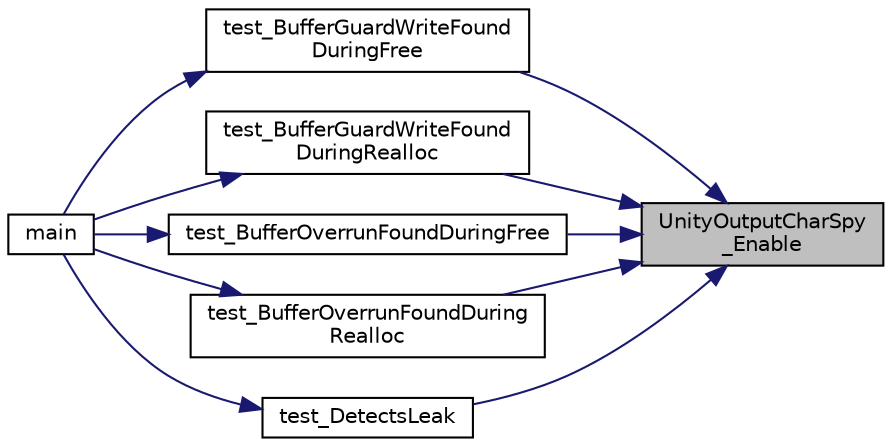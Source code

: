 digraph "UnityOutputCharSpy_Enable"
{
 // LATEX_PDF_SIZE
  edge [fontname="Helvetica",fontsize="10",labelfontname="Helvetica",labelfontsize="10"];
  node [fontname="Helvetica",fontsize="10",shape=record];
  rankdir="RL";
  Node1 [label="UnityOutputCharSpy\l_Enable",height=0.2,width=0.4,color="black", fillcolor="grey75", style="filled", fontcolor="black",tooltip=" "];
  Node1 -> Node2 [dir="back",color="midnightblue",fontsize="10",style="solid",fontname="Helvetica"];
  Node2 [label="test_BufferGuardWriteFound\lDuringFree",height=0.2,width=0.4,color="black", fillcolor="white", style="filled",URL="$d4/d81/a00110.html#ae6724f64521a62c555f4770b98518ba7",tooltip=" "];
  Node2 -> Node3 [dir="back",color="midnightblue",fontsize="10",style="solid",fontname="Helvetica"];
  Node3 [label="main",height=0.2,width=0.4,color="black", fillcolor="white", style="filled",URL="$d4/d81/a00110.html#a840291bc02cba5474a4cb46a9b9566fe",tooltip=" "];
  Node1 -> Node4 [dir="back",color="midnightblue",fontsize="10",style="solid",fontname="Helvetica"];
  Node4 [label="test_BufferGuardWriteFound\lDuringRealloc",height=0.2,width=0.4,color="black", fillcolor="white", style="filled",URL="$d4/d81/a00110.html#a5271e9c2ecb7cbede7696bf148301f71",tooltip=" "];
  Node4 -> Node3 [dir="back",color="midnightblue",fontsize="10",style="solid",fontname="Helvetica"];
  Node1 -> Node5 [dir="back",color="midnightblue",fontsize="10",style="solid",fontname="Helvetica"];
  Node5 [label="test_BufferOverrunFoundDuringFree",height=0.2,width=0.4,color="black", fillcolor="white", style="filled",URL="$d4/d81/a00110.html#af555242449b3827a8fecfcfb665cda98",tooltip=" "];
  Node5 -> Node3 [dir="back",color="midnightblue",fontsize="10",style="solid",fontname="Helvetica"];
  Node1 -> Node6 [dir="back",color="midnightblue",fontsize="10",style="solid",fontname="Helvetica"];
  Node6 [label="test_BufferOverrunFoundDuring\lRealloc",height=0.2,width=0.4,color="black", fillcolor="white", style="filled",URL="$d4/d81/a00110.html#aec11c3ad3e06b187d0c9450df994d56d",tooltip=" "];
  Node6 -> Node3 [dir="back",color="midnightblue",fontsize="10",style="solid",fontname="Helvetica"];
  Node1 -> Node7 [dir="back",color="midnightblue",fontsize="10",style="solid",fontname="Helvetica"];
  Node7 [label="test_DetectsLeak",height=0.2,width=0.4,color="black", fillcolor="white", style="filled",URL="$d4/d81/a00110.html#a3289e9aee70105b50c32edec9898a9a3",tooltip=" "];
  Node7 -> Node3 [dir="back",color="midnightblue",fontsize="10",style="solid",fontname="Helvetica"];
}
